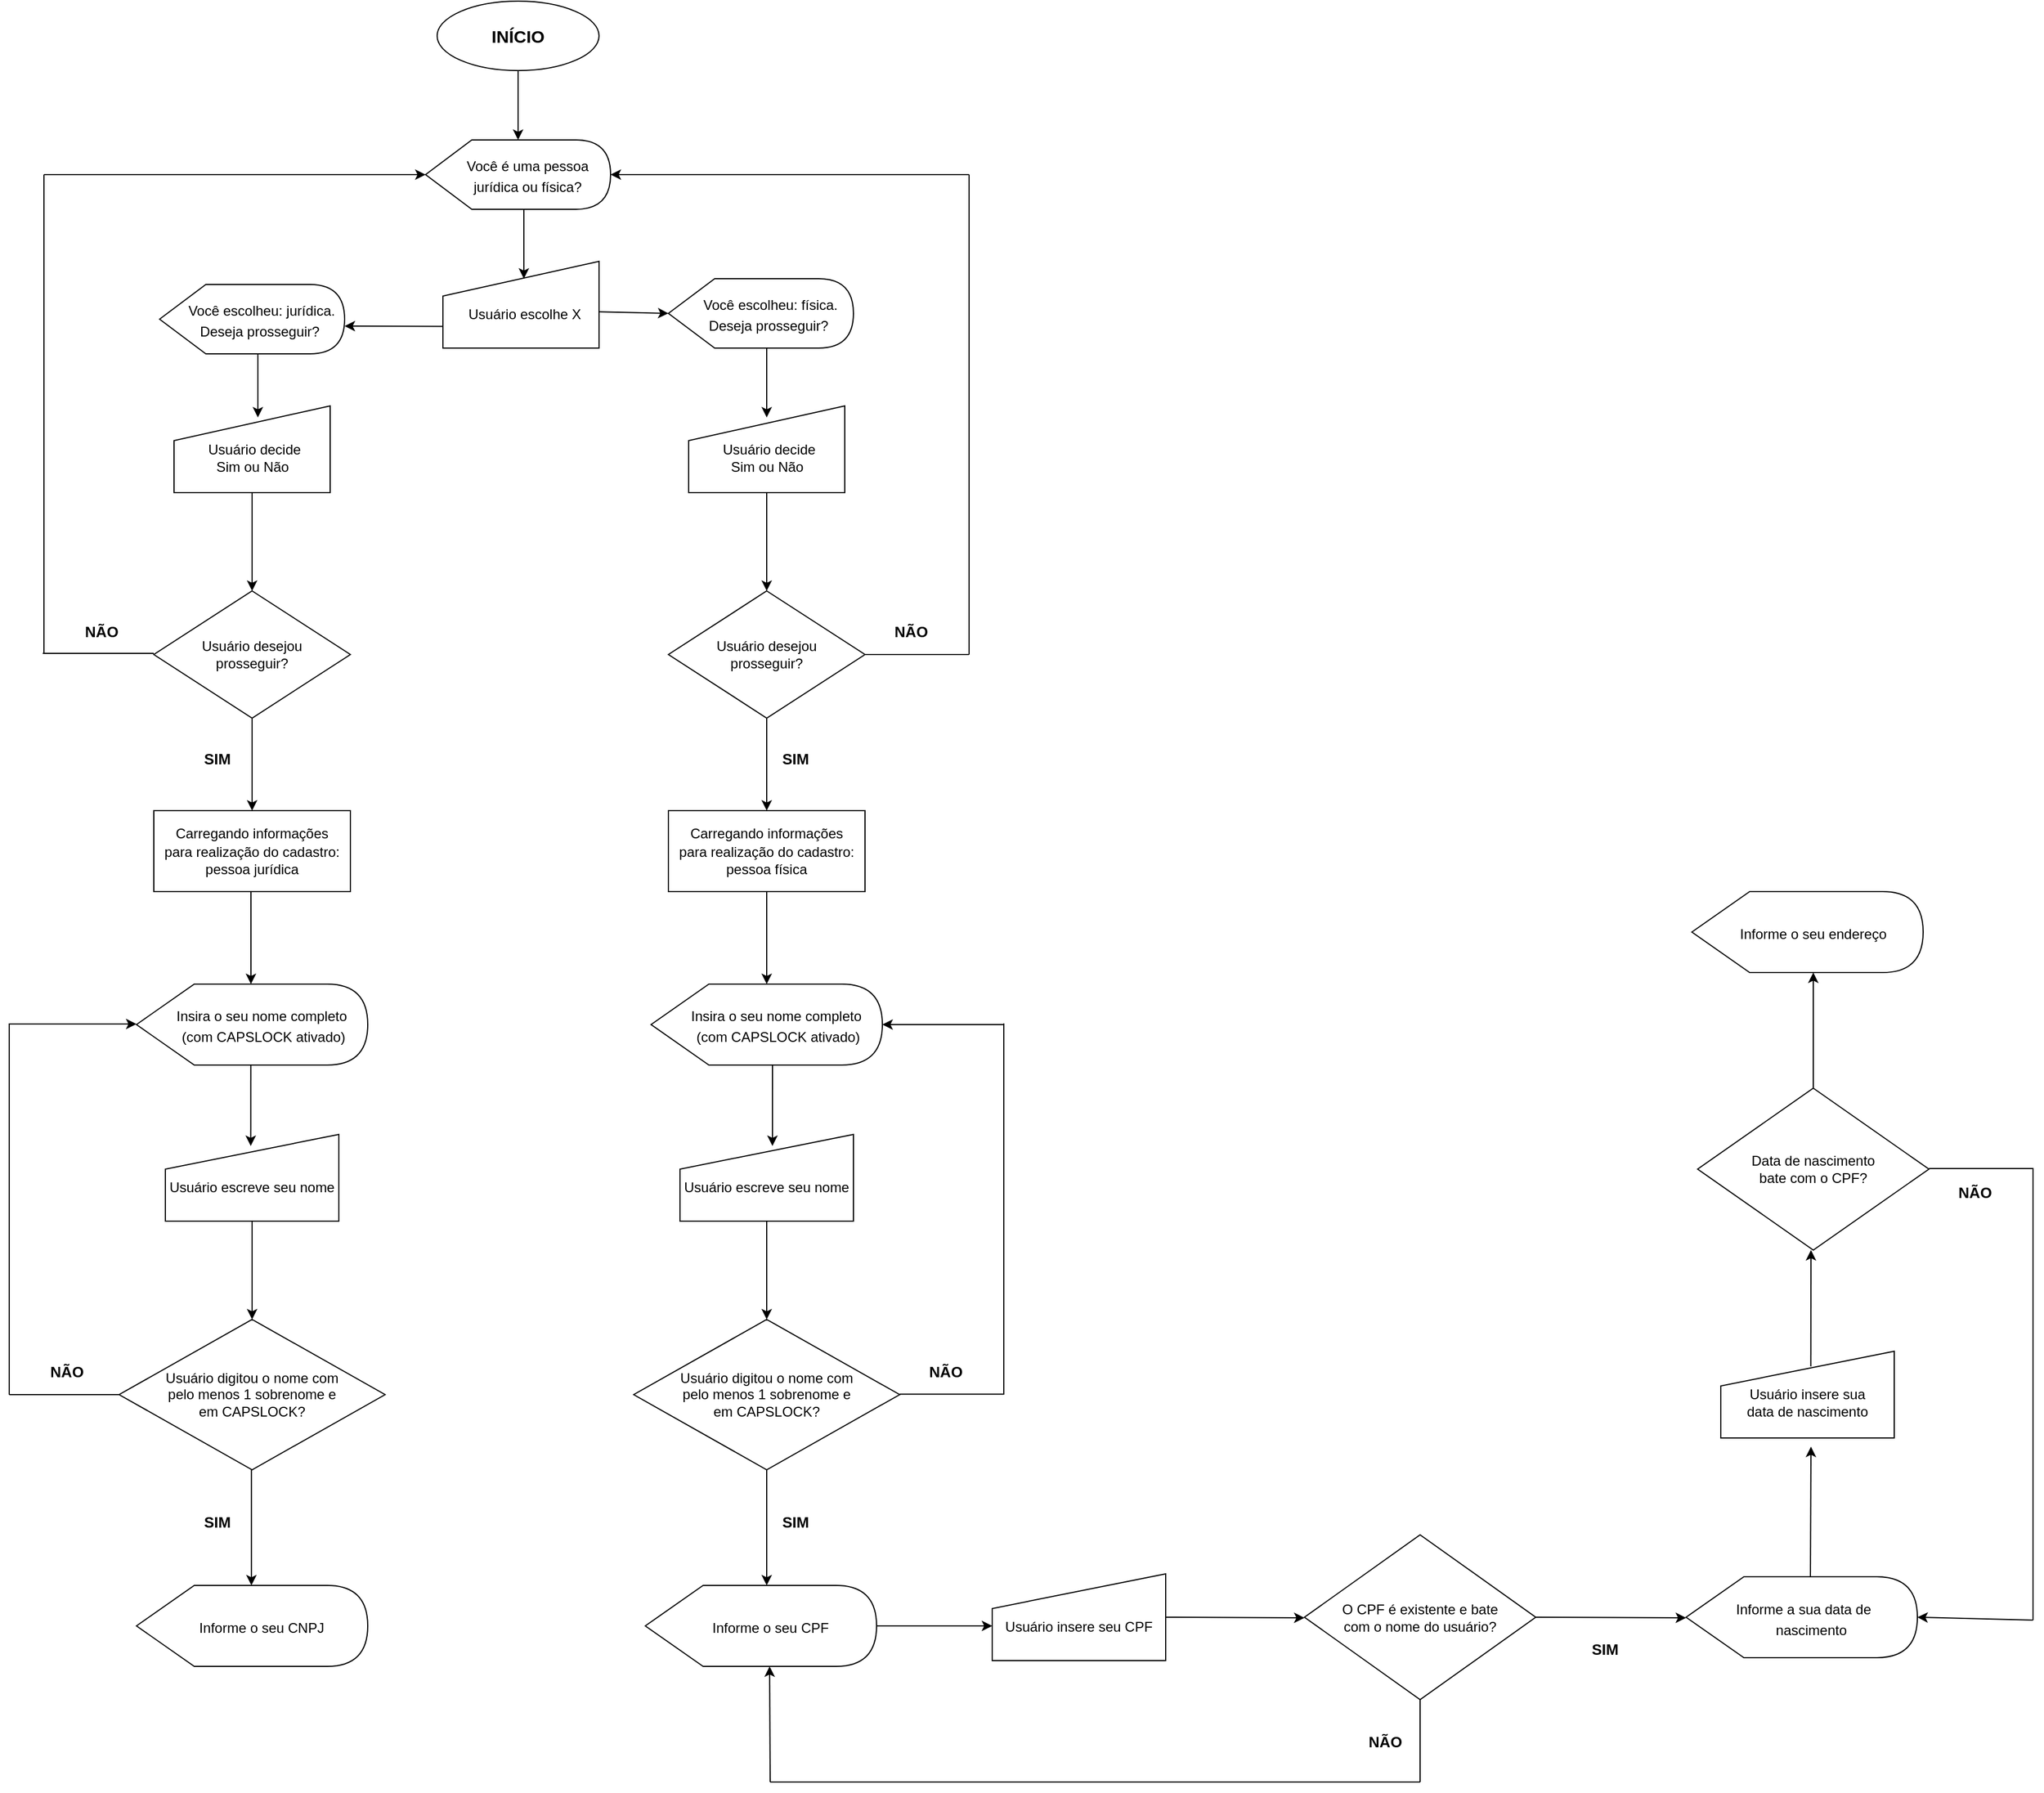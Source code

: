 <mxfile version="15.6.5" type="github">
  <diagram id="XkIb_j8xa0R7AFq2mam2" name="Page-1">
    <mxGraphModel dx="1904" dy="608" grid="1" gridSize="10" guides="1" tooltips="1" connect="1" arrows="1" fold="1" page="1" pageScale="1" pageWidth="827" pageHeight="1169" math="0" shadow="0">
      <root>
        <mxCell id="0" />
        <mxCell id="1" parent="0" />
        <mxCell id="r3lV4X0_ZvpxeNuVSfYO-1" value="&lt;font style=&quot;font-size: 15px&quot;&gt;&lt;b&gt;INÍCIO&lt;/b&gt;&lt;/font&gt;" style="ellipse;whiteSpace=wrap;html=1;fillColor=default;strokeColor=default;fontColor=default;" parent="1" vertex="1">
          <mxGeometry x="280" y="280" width="140" height="60" as="geometry" />
        </mxCell>
        <mxCell id="r3lV4X0_ZvpxeNuVSfYO-2" value="" style="endArrow=classic;html=1;rounded=0;fontSize=15;fontColor=default;exitX=0.5;exitY=1;exitDx=0;exitDy=0;strokeColor=default;labelBackgroundColor=default;" parent="1" source="r3lV4X0_ZvpxeNuVSfYO-1" edge="1">
          <mxGeometry width="50" height="50" relative="1" as="geometry">
            <mxPoint x="370" y="470" as="sourcePoint" />
            <mxPoint x="350" y="400" as="targetPoint" />
          </mxGeometry>
        </mxCell>
        <mxCell id="r3lV4X0_ZvpxeNuVSfYO-3" value="&lt;font style=&quot;font-size: 12px&quot;&gt;&amp;nbsp; &amp;nbsp; &amp;nbsp;Você é uma pessoa&lt;br&gt;&amp;nbsp; &amp;nbsp; &amp;nbsp;jurídica ou física?&lt;/font&gt;" style="shape=display;whiteSpace=wrap;html=1;fontSize=15;fontColor=default;strokeColor=default;fillColor=default;" parent="1" vertex="1">
          <mxGeometry x="270" y="400" width="160" height="60" as="geometry" />
        </mxCell>
        <mxCell id="r3lV4X0_ZvpxeNuVSfYO-4" value="" style="endArrow=classic;html=1;rounded=0;fontSize=15;fontColor=default;exitX=0;exitY=0;exitDx=85;exitDy=60;strokeColor=default;labelBackgroundColor=default;exitPerimeter=0;" parent="1" source="r3lV4X0_ZvpxeNuVSfYO-3" edge="1">
          <mxGeometry width="50" height="50" relative="1" as="geometry">
            <mxPoint x="360" y="350" as="sourcePoint" />
            <mxPoint x="355" y="520" as="targetPoint" />
          </mxGeometry>
        </mxCell>
        <mxCell id="r3lV4X0_ZvpxeNuVSfYO-5" value="&lt;br&gt;&amp;nbsp; Usuário escolhe X" style="shape=manualInput;whiteSpace=wrap;html=1;fontSize=12;fontColor=default;strokeColor=default;fillColor=default;" parent="1" vertex="1">
          <mxGeometry x="285" y="505" width="135" height="75" as="geometry" />
        </mxCell>
        <mxCell id="r3lV4X0_ZvpxeNuVSfYO-6" value="" style="endArrow=classic;html=1;rounded=0;labelBackgroundColor=default;fontSize=12;fontColor=default;strokeColor=default;exitX=1.001;exitY=0.582;exitDx=0;exitDy=0;exitPerimeter=0;" parent="1" source="r3lV4X0_ZvpxeNuVSfYO-5" edge="1">
          <mxGeometry width="50" height="50" relative="1" as="geometry">
            <mxPoint x="380" y="600" as="sourcePoint" />
            <mxPoint x="480" y="550" as="targetPoint" />
          </mxGeometry>
        </mxCell>
        <mxCell id="4LxbDe4i36ap6z6qhfDH-1" value="&lt;font style=&quot;font-size: 12px&quot;&gt;&amp;nbsp; &amp;nbsp; &amp;nbsp;Você escolheu: física.&lt;br&gt;&amp;nbsp; &amp;nbsp; Deseja prosseguir?&lt;/font&gt;" style="shape=display;whiteSpace=wrap;html=1;fontSize=15;fontColor=default;strokeColor=default;fillColor=default;" parent="1" vertex="1">
          <mxGeometry x="480" y="520" width="160" height="60" as="geometry" />
        </mxCell>
        <mxCell id="4LxbDe4i36ap6z6qhfDH-3" value="" style="endArrow=classic;html=1;rounded=0;labelBackgroundColor=default;fontSize=12;fontColor=default;strokeColor=default;exitX=0;exitY=0;exitDx=85;exitDy=60;exitPerimeter=0;" parent="1" source="4LxbDe4i36ap6z6qhfDH-1" edge="1">
          <mxGeometry width="50" height="50" relative="1" as="geometry">
            <mxPoint x="390" y="760" as="sourcePoint" />
            <mxPoint x="565" y="640" as="targetPoint" />
          </mxGeometry>
        </mxCell>
        <mxCell id="4LxbDe4i36ap6z6qhfDH-4" value="Usuário desejou&lt;br&gt;prosseguir?" style="rhombus;whiteSpace=wrap;html=1;fontSize=12;fontColor=default;strokeColor=default;fillColor=default;" parent="1" vertex="1">
          <mxGeometry x="480" y="790" width="170" height="110" as="geometry" />
        </mxCell>
        <mxCell id="4LxbDe4i36ap6z6qhfDH-8" value="" style="endArrow=none;html=1;rounded=0;labelBackgroundColor=default;fontSize=12;fontColor=default;strokeColor=default;" parent="1" edge="1">
          <mxGeometry width="50" height="50" relative="1" as="geometry">
            <mxPoint x="740" y="845" as="sourcePoint" />
            <mxPoint x="740" y="430" as="targetPoint" />
          </mxGeometry>
        </mxCell>
        <mxCell id="4LxbDe4i36ap6z6qhfDH-9" value="" style="endArrow=classic;html=1;rounded=0;labelBackgroundColor=default;fontSize=12;fontColor=default;strokeColor=default;entryX=1;entryY=0.5;entryDx=0;entryDy=0;entryPerimeter=0;" parent="1" target="r3lV4X0_ZvpxeNuVSfYO-3" edge="1">
          <mxGeometry width="50" height="50" relative="1" as="geometry">
            <mxPoint x="740" y="430" as="sourcePoint" />
            <mxPoint x="640" y="660" as="targetPoint" />
          </mxGeometry>
        </mxCell>
        <mxCell id="4LxbDe4i36ap6z6qhfDH-10" value="&lt;b&gt;&lt;font style=&quot;font-size: 13px&quot;&gt;NÃO&lt;/font&gt;&lt;/b&gt;" style="text;html=1;strokeColor=none;fillColor=none;align=center;verticalAlign=middle;whiteSpace=wrap;rounded=0;fontSize=12;fontColor=default;" parent="1" vertex="1">
          <mxGeometry x="660" y="800" width="60" height="50" as="geometry" />
        </mxCell>
        <mxCell id="4LxbDe4i36ap6z6qhfDH-12" value="&lt;b&gt;&lt;font style=&quot;font-size: 13px&quot;&gt;SIM&lt;/font&gt;&lt;/b&gt;" style="text;html=1;strokeColor=none;fillColor=none;align=center;verticalAlign=middle;whiteSpace=wrap;rounded=0;fontSize=12;fontColor=default;" parent="1" vertex="1">
          <mxGeometry x="560" y="910" width="60" height="50" as="geometry" />
        </mxCell>
        <mxCell id="4LxbDe4i36ap6z6qhfDH-13" value="&lt;font style=&quot;font-size: 12px&quot;&gt;Carregando informações&lt;br&gt;para realização do cadastro:&lt;br&gt;pessoa física&lt;/font&gt;" style="rounded=0;whiteSpace=wrap;html=1;fontSize=13;fontColor=default;strokeColor=default;fillColor=default;" parent="1" vertex="1">
          <mxGeometry x="480" y="980" width="170" height="70" as="geometry" />
        </mxCell>
        <mxCell id="4LxbDe4i36ap6z6qhfDH-15" value="&lt;span style=&quot;font-size: 12px&quot;&gt;&amp;nbsp; &amp;nbsp; &amp;nbsp;Insira o seu nome completo &lt;br&gt;&amp;nbsp; &amp;nbsp; &amp;nbsp; (com CAPSLOCK ativado)&lt;br&gt;&lt;/span&gt;" style="shape=display;whiteSpace=wrap;html=1;fontSize=15;fontColor=default;strokeColor=default;fillColor=default;" parent="1" vertex="1">
          <mxGeometry x="465" y="1130" width="200" height="70" as="geometry" />
        </mxCell>
        <mxCell id="4LxbDe4i36ap6z6qhfDH-17" value="&lt;br&gt;Usuário escreve seu nome" style="shape=manualInput;whiteSpace=wrap;html=1;fontSize=12;fontColor=default;strokeColor=default;fillColor=default;" parent="1" vertex="1">
          <mxGeometry x="490" y="1260" width="150" height="75" as="geometry" />
        </mxCell>
        <mxCell id="4LxbDe4i36ap6z6qhfDH-20" value="Usuário digitou o nome com&lt;br&gt;pelo menos 1 sobrenome e&lt;br&gt;em CAPSLOCK?" style="rhombus;whiteSpace=wrap;html=1;fontSize=12;fontColor=default;strokeColor=default;fillColor=default;" parent="1" vertex="1">
          <mxGeometry x="450" y="1420" width="230" height="130" as="geometry" />
        </mxCell>
        <mxCell id="4LxbDe4i36ap6z6qhfDH-21" value="&lt;br&gt;&amp;nbsp; Usuário decide&amp;nbsp;&lt;br&gt;Sim ou Não" style="shape=manualInput;whiteSpace=wrap;html=1;fontSize=12;fontColor=default;strokeColor=default;fillColor=default;" parent="1" vertex="1">
          <mxGeometry x="497.5" y="630" width="135" height="75" as="geometry" />
        </mxCell>
        <mxCell id="4LxbDe4i36ap6z6qhfDH-22" value="" style="endArrow=classic;html=1;rounded=0;labelBackgroundColor=default;fontSize=12;fontColor=default;strokeColor=default;exitX=0.5;exitY=1;exitDx=0;exitDy=0;" parent="1" source="4LxbDe4i36ap6z6qhfDH-21" edge="1">
          <mxGeometry width="50" height="50" relative="1" as="geometry">
            <mxPoint x="470" y="770" as="sourcePoint" />
            <mxPoint x="565" y="790" as="targetPoint" />
          </mxGeometry>
        </mxCell>
        <mxCell id="4LxbDe4i36ap6z6qhfDH-23" value="" style="endArrow=none;html=1;rounded=0;labelBackgroundColor=default;fontSize=12;fontColor=default;strokeColor=default;entryX=1;entryY=0.5;entryDx=0;entryDy=0;" parent="1" target="4LxbDe4i36ap6z6qhfDH-4" edge="1">
          <mxGeometry width="50" height="50" relative="1" as="geometry">
            <mxPoint x="740" y="845" as="sourcePoint" />
            <mxPoint x="520" y="810" as="targetPoint" />
          </mxGeometry>
        </mxCell>
        <mxCell id="4LxbDe4i36ap6z6qhfDH-24" value="" style="endArrow=classic;html=1;rounded=0;labelBackgroundColor=default;fontSize=12;fontColor=default;strokeColor=default;exitX=0.5;exitY=1;exitDx=0;exitDy=0;" parent="1" source="4LxbDe4i36ap6z6qhfDH-4" edge="1">
          <mxGeometry width="50" height="50" relative="1" as="geometry">
            <mxPoint x="520" y="1020" as="sourcePoint" />
            <mxPoint x="565" y="980" as="targetPoint" />
          </mxGeometry>
        </mxCell>
        <mxCell id="4LxbDe4i36ap6z6qhfDH-25" value="" style="endArrow=classic;html=1;rounded=0;labelBackgroundColor=default;fontSize=12;fontColor=default;strokeColor=default;exitX=0.5;exitY=1;exitDx=0;exitDy=0;" parent="1" source="4LxbDe4i36ap6z6qhfDH-13" edge="1">
          <mxGeometry width="50" height="50" relative="1" as="geometry">
            <mxPoint x="520" y="1270" as="sourcePoint" />
            <mxPoint x="565" y="1130" as="targetPoint" />
          </mxGeometry>
        </mxCell>
        <mxCell id="4LxbDe4i36ap6z6qhfDH-27" value="" style="endArrow=classic;html=1;rounded=0;labelBackgroundColor=default;fontSize=12;fontColor=default;strokeColor=default;entryX=0.533;entryY=0.133;entryDx=0;entryDy=0;entryPerimeter=0;" parent="1" target="4LxbDe4i36ap6z6qhfDH-17" edge="1">
          <mxGeometry width="50" height="50" relative="1" as="geometry">
            <mxPoint x="570" y="1200" as="sourcePoint" />
            <mxPoint x="570" y="1220" as="targetPoint" />
          </mxGeometry>
        </mxCell>
        <mxCell id="4LxbDe4i36ap6z6qhfDH-28" value="" style="endArrow=classic;html=1;rounded=0;labelBackgroundColor=default;fontSize=12;fontColor=default;strokeColor=default;exitX=0.5;exitY=1;exitDx=0;exitDy=0;entryX=0.5;entryY=0;entryDx=0;entryDy=0;" parent="1" source="4LxbDe4i36ap6z6qhfDH-17" target="4LxbDe4i36ap6z6qhfDH-20" edge="1">
          <mxGeometry width="50" height="50" relative="1" as="geometry">
            <mxPoint x="520" y="1350" as="sourcePoint" />
            <mxPoint x="570" y="1300" as="targetPoint" />
          </mxGeometry>
        </mxCell>
        <mxCell id="4LxbDe4i36ap6z6qhfDH-29" value="" style="endArrow=none;html=1;rounded=0;labelBackgroundColor=default;fontSize=12;fontColor=default;strokeColor=default;entryX=1;entryY=0.5;entryDx=0;entryDy=0;" parent="1" edge="1">
          <mxGeometry width="50" height="50" relative="1" as="geometry">
            <mxPoint x="770" y="1484.58" as="sourcePoint" />
            <mxPoint x="680" y="1484.58" as="targetPoint" />
          </mxGeometry>
        </mxCell>
        <mxCell id="4LxbDe4i36ap6z6qhfDH-30" value="" style="endArrow=none;html=1;rounded=0;labelBackgroundColor=default;fontSize=12;fontColor=default;strokeColor=default;" parent="1" edge="1">
          <mxGeometry width="50" height="50" relative="1" as="geometry">
            <mxPoint x="770" y="1485" as="sourcePoint" />
            <mxPoint x="770" y="1164" as="targetPoint" />
          </mxGeometry>
        </mxCell>
        <mxCell id="4LxbDe4i36ap6z6qhfDH-31" value="" style="endArrow=classic;html=1;rounded=0;labelBackgroundColor=default;fontSize=12;fontColor=default;strokeColor=default;entryX=1;entryY=0.5;entryDx=0;entryDy=0;entryPerimeter=0;" parent="1" target="4LxbDe4i36ap6z6qhfDH-15" edge="1">
          <mxGeometry width="50" height="50" relative="1" as="geometry">
            <mxPoint x="770" y="1165" as="sourcePoint" />
            <mxPoint x="660" y="1200" as="targetPoint" />
          </mxGeometry>
        </mxCell>
        <mxCell id="4LxbDe4i36ap6z6qhfDH-32" value="&lt;b&gt;&lt;font style=&quot;font-size: 13px&quot;&gt;NÃO&lt;/font&gt;&lt;/b&gt;" style="text;html=1;strokeColor=none;fillColor=none;align=center;verticalAlign=middle;whiteSpace=wrap;rounded=0;fontSize=12;fontColor=default;" parent="1" vertex="1">
          <mxGeometry x="690" y="1440" width="60" height="50" as="geometry" />
        </mxCell>
        <mxCell id="4LxbDe4i36ap6z6qhfDH-35" value="" style="endArrow=classic;html=1;rounded=0;labelBackgroundColor=default;fontSize=12;fontColor=default;strokeColor=default;exitX=0.5;exitY=1;exitDx=0;exitDy=0;" parent="1" source="4LxbDe4i36ap6z6qhfDH-20" edge="1">
          <mxGeometry width="50" height="50" relative="1" as="geometry">
            <mxPoint x="580" y="1640" as="sourcePoint" />
            <mxPoint x="565" y="1650" as="targetPoint" />
          </mxGeometry>
        </mxCell>
        <mxCell id="4LxbDe4i36ap6z6qhfDH-36" value="&lt;b&gt;&lt;font style=&quot;font-size: 13px&quot;&gt;SIM&lt;/font&gt;&lt;/b&gt;" style="text;html=1;strokeColor=none;fillColor=none;align=center;verticalAlign=middle;whiteSpace=wrap;rounded=0;fontSize=12;fontColor=default;" parent="1" vertex="1">
          <mxGeometry x="560" y="1570" width="60" height="50" as="geometry" />
        </mxCell>
        <mxCell id="Q27JF3JxCt5SvReetzhR-1" value="" style="endArrow=classic;html=1;rounded=0;strokeColor=default;labelBackgroundColor=default;fontColor=default;exitX=0;exitY=0.75;exitDx=0;exitDy=0;" parent="1" source="r3lV4X0_ZvpxeNuVSfYO-5" edge="1">
          <mxGeometry width="50" height="50" relative="1" as="geometry">
            <mxPoint x="270" y="660" as="sourcePoint" />
            <mxPoint x="200" y="561" as="targetPoint" />
          </mxGeometry>
        </mxCell>
        <mxCell id="Q27JF3JxCt5SvReetzhR-2" value="&lt;font style=&quot;font-size: 12px&quot;&gt;&amp;nbsp; &amp;nbsp; &amp;nbsp;Você escolheu: jurídica.&lt;br&gt;&amp;nbsp; &amp;nbsp; Deseja prosseguir?&lt;/font&gt;" style="shape=display;whiteSpace=wrap;html=1;fontSize=15;fontColor=default;strokeColor=default;fillColor=default;" parent="1" vertex="1">
          <mxGeometry x="40" y="525" width="160" height="60" as="geometry" />
        </mxCell>
        <mxCell id="Q27JF3JxCt5SvReetzhR-3" value="" style="endArrow=classic;html=1;rounded=0;labelBackgroundColor=default;fontColor=default;strokeColor=default;exitX=0;exitY=0;exitDx=85;exitDy=60;exitPerimeter=0;" parent="1" source="Q27JF3JxCt5SvReetzhR-2" edge="1">
          <mxGeometry width="50" height="50" relative="1" as="geometry">
            <mxPoint x="190" y="740" as="sourcePoint" />
            <mxPoint x="125" y="640" as="targetPoint" />
          </mxGeometry>
        </mxCell>
        <mxCell id="Q27JF3JxCt5SvReetzhR-4" value="&lt;br&gt;&amp;nbsp; Usuário decide&amp;nbsp;&lt;br&gt;Sim ou Não" style="shape=manualInput;whiteSpace=wrap;html=1;fontSize=12;fontColor=default;strokeColor=default;fillColor=default;" parent="1" vertex="1">
          <mxGeometry x="52.5" y="630" width="135" height="75" as="geometry" />
        </mxCell>
        <mxCell id="Q27JF3JxCt5SvReetzhR-5" value="" style="endArrow=classic;html=1;rounded=0;labelBackgroundColor=default;fontColor=default;strokeColor=default;exitX=0.5;exitY=1;exitDx=0;exitDy=0;" parent="1" source="Q27JF3JxCt5SvReetzhR-4" edge="1">
          <mxGeometry width="50" height="50" relative="1" as="geometry">
            <mxPoint x="210" y="840" as="sourcePoint" />
            <mxPoint x="120" y="790" as="targetPoint" />
          </mxGeometry>
        </mxCell>
        <mxCell id="Q27JF3JxCt5SvReetzhR-6" value="Usuário desejou&lt;br&gt;prosseguir?" style="rhombus;whiteSpace=wrap;html=1;fontSize=12;fontColor=default;strokeColor=default;fillColor=default;" parent="1" vertex="1">
          <mxGeometry x="35" y="790" width="170" height="110" as="geometry" />
        </mxCell>
        <mxCell id="Q27JF3JxCt5SvReetzhR-7" value="" style="endArrow=none;html=1;rounded=0;labelBackgroundColor=default;fontSize=12;fontColor=default;strokeColor=default;entryX=1;entryY=0.5;entryDx=0;entryDy=0;" parent="1" edge="1">
          <mxGeometry width="50" height="50" relative="1" as="geometry">
            <mxPoint x="35" y="844" as="sourcePoint" />
            <mxPoint x="-61" y="844" as="targetPoint" />
          </mxGeometry>
        </mxCell>
        <mxCell id="Q27JF3JxCt5SvReetzhR-8" value="" style="endArrow=none;html=1;rounded=0;labelBackgroundColor=default;fontSize=12;fontColor=default;strokeColor=default;" parent="1" edge="1">
          <mxGeometry width="50" height="50" relative="1" as="geometry">
            <mxPoint x="-60" y="844" as="sourcePoint" />
            <mxPoint x="-60" y="430" as="targetPoint" />
          </mxGeometry>
        </mxCell>
        <mxCell id="Q27JF3JxCt5SvReetzhR-9" value="" style="endArrow=classic;html=1;rounded=0;labelBackgroundColor=default;fontSize=12;fontColor=default;strokeColor=default;entryX=0;entryY=0.5;entryDx=0;entryDy=0;entryPerimeter=0;" parent="1" target="r3lV4X0_ZvpxeNuVSfYO-3" edge="1">
          <mxGeometry width="50" height="50" relative="1" as="geometry">
            <mxPoint x="-60" y="430" as="sourcePoint" />
            <mxPoint x="-370" y="430" as="targetPoint" />
          </mxGeometry>
        </mxCell>
        <mxCell id="Q27JF3JxCt5SvReetzhR-10" value="&lt;b&gt;&lt;font style=&quot;font-size: 13px&quot;&gt;NÃO&lt;/font&gt;&lt;/b&gt;" style="text;html=1;strokeColor=none;fillColor=none;align=center;verticalAlign=middle;whiteSpace=wrap;rounded=0;fontSize=12;fontColor=default;" parent="1" vertex="1">
          <mxGeometry x="-40" y="800" width="60" height="50" as="geometry" />
        </mxCell>
        <mxCell id="Q27JF3JxCt5SvReetzhR-11" value="&lt;font style=&quot;font-size: 12px&quot;&gt;Carregando informações&lt;br&gt;para realização do cadastro:&lt;br&gt;pessoa jurídica&lt;/font&gt;" style="rounded=0;whiteSpace=wrap;html=1;fontSize=13;fontColor=default;strokeColor=default;fillColor=default;" parent="1" vertex="1">
          <mxGeometry x="35" y="980" width="170" height="70" as="geometry" />
        </mxCell>
        <mxCell id="Q27JF3JxCt5SvReetzhR-12" value="&lt;b&gt;&lt;font style=&quot;font-size: 13px&quot;&gt;SIM&lt;/font&gt;&lt;/b&gt;" style="text;html=1;strokeColor=none;fillColor=none;align=center;verticalAlign=middle;whiteSpace=wrap;rounded=0;fontSize=12;fontColor=default;" parent="1" vertex="1">
          <mxGeometry x="60" y="910" width="60" height="50" as="geometry" />
        </mxCell>
        <mxCell id="Q27JF3JxCt5SvReetzhR-13" value="" style="endArrow=classic;html=1;rounded=0;labelBackgroundColor=default;fontColor=default;strokeColor=default;exitX=0.5;exitY=1;exitDx=0;exitDy=0;entryX=0.5;entryY=0;entryDx=0;entryDy=0;" parent="1" source="Q27JF3JxCt5SvReetzhR-6" target="Q27JF3JxCt5SvReetzhR-11" edge="1">
          <mxGeometry width="50" height="50" relative="1" as="geometry">
            <mxPoint x="300" y="1080" as="sourcePoint" />
            <mxPoint x="350" y="1030" as="targetPoint" />
          </mxGeometry>
        </mxCell>
        <mxCell id="Q27JF3JxCt5SvReetzhR-14" value="" style="endArrow=classic;html=1;rounded=0;labelBackgroundColor=default;fontSize=12;fontColor=default;strokeColor=default;exitX=0.5;exitY=1;exitDx=0;exitDy=0;" parent="1" edge="1">
          <mxGeometry width="50" height="50" relative="1" as="geometry">
            <mxPoint x="119" y="1050" as="sourcePoint" />
            <mxPoint x="119" y="1130" as="targetPoint" />
          </mxGeometry>
        </mxCell>
        <mxCell id="Q27JF3JxCt5SvReetzhR-15" value="&lt;span style=&quot;font-size: 12px&quot;&gt;&amp;nbsp; &amp;nbsp; &amp;nbsp;Insira o seu nome completo &lt;br&gt;&amp;nbsp; &amp;nbsp; &amp;nbsp; (com CAPSLOCK ativado)&lt;br&gt;&lt;/span&gt;" style="shape=display;whiteSpace=wrap;html=1;fontSize=15;fontColor=default;strokeColor=default;fillColor=default;" parent="1" vertex="1">
          <mxGeometry x="20" y="1130" width="200" height="70" as="geometry" />
        </mxCell>
        <mxCell id="Q27JF3JxCt5SvReetzhR-16" value="" style="endArrow=classic;html=1;rounded=0;labelBackgroundColor=default;fontSize=12;fontColor=default;strokeColor=default;entryX=0.533;entryY=0.133;entryDx=0;entryDy=0;entryPerimeter=0;" parent="1" edge="1">
          <mxGeometry width="50" height="50" relative="1" as="geometry">
            <mxPoint x="118.87" y="1200" as="sourcePoint" />
            <mxPoint x="118.82" y="1269.975" as="targetPoint" />
          </mxGeometry>
        </mxCell>
        <mxCell id="Q27JF3JxCt5SvReetzhR-17" value="&lt;br&gt;Usuário escreve seu nome" style="shape=manualInput;whiteSpace=wrap;html=1;fontSize=12;fontColor=default;strokeColor=default;fillColor=default;" parent="1" vertex="1">
          <mxGeometry x="45" y="1260" width="150" height="75" as="geometry" />
        </mxCell>
        <mxCell id="Q27JF3JxCt5SvReetzhR-18" value="" style="endArrow=classic;html=1;rounded=0;labelBackgroundColor=default;fontSize=12;fontColor=default;strokeColor=default;exitX=0.5;exitY=1;exitDx=0;exitDy=0;entryX=0.5;entryY=0;entryDx=0;entryDy=0;" parent="1" edge="1">
          <mxGeometry width="50" height="50" relative="1" as="geometry">
            <mxPoint x="120" y="1335" as="sourcePoint" />
            <mxPoint x="120" y="1420" as="targetPoint" />
          </mxGeometry>
        </mxCell>
        <mxCell id="Q27JF3JxCt5SvReetzhR-19" value="Usuário digitou o nome com&lt;br&gt;pelo menos 1 sobrenome e&lt;br&gt;em CAPSLOCK?" style="rhombus;whiteSpace=wrap;html=1;fontSize=12;fontColor=default;strokeColor=default;fillColor=default;" parent="1" vertex="1">
          <mxGeometry x="5" y="1420" width="230" height="130" as="geometry" />
        </mxCell>
        <mxCell id="Q27JF3JxCt5SvReetzhR-20" value="" style="endArrow=none;html=1;rounded=0;labelBackgroundColor=default;fontSize=12;fontColor=default;strokeColor=default;entryX=1;entryY=0.5;entryDx=0;entryDy=0;" parent="1" edge="1">
          <mxGeometry width="50" height="50" relative="1" as="geometry">
            <mxPoint x="5" y="1485" as="sourcePoint" />
            <mxPoint x="-90" y="1485" as="targetPoint" />
          </mxGeometry>
        </mxCell>
        <mxCell id="Q27JF3JxCt5SvReetzhR-21" value="" style="endArrow=none;html=1;rounded=0;labelBackgroundColor=default;fontSize=12;fontColor=default;strokeColor=default;" parent="1" edge="1">
          <mxGeometry width="50" height="50" relative="1" as="geometry">
            <mxPoint x="-90" y="1485" as="sourcePoint" />
            <mxPoint x="-90" y="1164" as="targetPoint" />
          </mxGeometry>
        </mxCell>
        <mxCell id="Q27JF3JxCt5SvReetzhR-22" value="" style="endArrow=classic;html=1;rounded=0;labelBackgroundColor=default;fontSize=12;fontColor=default;strokeColor=default;entryX=1;entryY=0.5;entryDx=0;entryDy=0;entryPerimeter=0;" parent="1" edge="1">
          <mxGeometry width="50" height="50" relative="1" as="geometry">
            <mxPoint x="-90" y="1164.5" as="sourcePoint" />
            <mxPoint x="20" y="1164.5" as="targetPoint" />
          </mxGeometry>
        </mxCell>
        <mxCell id="Q27JF3JxCt5SvReetzhR-23" value="&lt;b&gt;&lt;font style=&quot;font-size: 13px&quot;&gt;NÃO&lt;/font&gt;&lt;/b&gt;" style="text;html=1;strokeColor=none;fillColor=none;align=center;verticalAlign=middle;whiteSpace=wrap;rounded=0;fontSize=12;fontColor=default;" parent="1" vertex="1">
          <mxGeometry x="-70" y="1440" width="60" height="50" as="geometry" />
        </mxCell>
        <mxCell id="Q27JF3JxCt5SvReetzhR-24" value="&lt;span style=&quot;font-size: 12px&quot;&gt;&amp;nbsp; &amp;nbsp; &amp;nbsp;Informe o seu CPF&lt;br&gt;&lt;/span&gt;" style="shape=display;whiteSpace=wrap;html=1;fontSize=15;fontColor=default;strokeColor=default;fillColor=default;" parent="1" vertex="1">
          <mxGeometry x="460" y="1650" width="200" height="70" as="geometry" />
        </mxCell>
        <mxCell id="Q27JF3JxCt5SvReetzhR-25" value="" style="endArrow=classic;html=1;rounded=0;labelBackgroundColor=default;fontSize=12;fontColor=default;strokeColor=default;exitX=0.5;exitY=1;exitDx=0;exitDy=0;" parent="1" edge="1">
          <mxGeometry width="50" height="50" relative="1" as="geometry">
            <mxPoint x="119.41" y="1550" as="sourcePoint" />
            <mxPoint x="119.41" y="1650" as="targetPoint" />
          </mxGeometry>
        </mxCell>
        <mxCell id="Q27JF3JxCt5SvReetzhR-26" value="&lt;span style=&quot;font-size: 12px&quot;&gt;&amp;nbsp; &amp;nbsp; &amp;nbsp;Informe o seu CNPJ&lt;br&gt;&lt;/span&gt;" style="shape=display;whiteSpace=wrap;html=1;fontSize=15;fontColor=default;strokeColor=default;fillColor=default;" parent="1" vertex="1">
          <mxGeometry x="20" y="1650" width="200" height="70" as="geometry" />
        </mxCell>
        <mxCell id="Q27JF3JxCt5SvReetzhR-27" value="&lt;b&gt;&lt;font style=&quot;font-size: 13px&quot;&gt;SIM&lt;/font&gt;&lt;/b&gt;" style="text;html=1;strokeColor=none;fillColor=none;align=center;verticalAlign=middle;whiteSpace=wrap;rounded=0;fontSize=12;fontColor=default;" parent="1" vertex="1">
          <mxGeometry x="60" y="1570" width="60" height="50" as="geometry" />
        </mxCell>
        <mxCell id="Q27JF3JxCt5SvReetzhR-28" value="&lt;br&gt;Usuário insere seu CPF" style="shape=manualInput;whiteSpace=wrap;html=1;fontSize=12;fontColor=default;strokeColor=default;fillColor=default;" parent="1" vertex="1">
          <mxGeometry x="760" y="1640" width="150" height="75" as="geometry" />
        </mxCell>
        <mxCell id="Q27JF3JxCt5SvReetzhR-29" value="" style="endArrow=classic;html=1;rounded=0;labelBackgroundColor=default;fontColor=default;strokeColor=default;exitX=1;exitY=0.5;exitDx=0;exitDy=0;exitPerimeter=0;" parent="1" source="Q27JF3JxCt5SvReetzhR-24" edge="1">
          <mxGeometry width="50" height="50" relative="1" as="geometry">
            <mxPoint x="640" y="1640" as="sourcePoint" />
            <mxPoint x="760" y="1685" as="targetPoint" />
          </mxGeometry>
        </mxCell>
        <mxCell id="Q27JF3JxCt5SvReetzhR-30" value="" style="endArrow=classic;html=1;rounded=0;labelBackgroundColor=default;fontColor=default;strokeColor=default;exitX=1;exitY=0.5;exitDx=0;exitDy=0;" parent="1" source="Q27JF3JxCt5SvReetzhR-28" edge="1">
          <mxGeometry width="50" height="50" relative="1" as="geometry">
            <mxPoint x="1030" y="1740" as="sourcePoint" />
            <mxPoint x="1030" y="1678" as="targetPoint" />
          </mxGeometry>
        </mxCell>
        <mxCell id="Q27JF3JxCt5SvReetzhR-31" value="O CPF é existente e bate&lt;br&gt;com o nome do usuário?" style="rhombus;whiteSpace=wrap;html=1;fontSize=12;fontColor=default;strokeColor=default;fillColor=default;" parent="1" vertex="1">
          <mxGeometry x="1030" y="1606.25" width="200" height="142.5" as="geometry" />
        </mxCell>
        <mxCell id="Q27JF3JxCt5SvReetzhR-33" value="" style="endArrow=none;html=1;rounded=0;labelBackgroundColor=default;fontColor=default;strokeColor=default;entryX=0.5;entryY=1;entryDx=0;entryDy=0;" parent="1" target="Q27JF3JxCt5SvReetzhR-31" edge="1">
          <mxGeometry width="50" height="50" relative="1" as="geometry">
            <mxPoint x="1130" y="1820" as="sourcePoint" />
            <mxPoint x="1060" y="1710" as="targetPoint" />
          </mxGeometry>
        </mxCell>
        <mxCell id="Q27JF3JxCt5SvReetzhR-34" value="" style="endArrow=none;html=1;rounded=0;labelBackgroundColor=default;fontColor=default;strokeColor=default;" parent="1" edge="1">
          <mxGeometry width="50" height="50" relative="1" as="geometry">
            <mxPoint x="568" y="1820" as="sourcePoint" />
            <mxPoint x="1130" y="1820" as="targetPoint" />
          </mxGeometry>
        </mxCell>
        <mxCell id="Q27JF3JxCt5SvReetzhR-36" value="" style="endArrow=classic;html=1;rounded=0;labelBackgroundColor=default;fontColor=default;strokeColor=default;entryX=0;entryY=0;entryDx=107.5;entryDy=70;entryPerimeter=0;" parent="1" target="Q27JF3JxCt5SvReetzhR-24" edge="1">
          <mxGeometry width="50" height="50" relative="1" as="geometry">
            <mxPoint x="568" y="1820" as="sourcePoint" />
            <mxPoint x="930" y="1720" as="targetPoint" />
          </mxGeometry>
        </mxCell>
        <mxCell id="Q27JF3JxCt5SvReetzhR-37" value="&lt;b&gt;&lt;font style=&quot;font-size: 13px&quot;&gt;NÃO&lt;/font&gt;&lt;/b&gt;" style="text;html=1;strokeColor=none;fillColor=none;align=center;verticalAlign=middle;whiteSpace=wrap;rounded=0;fontSize=12;fontColor=default;" parent="1" vertex="1">
          <mxGeometry x="1070" y="1760" width="60" height="50" as="geometry" />
        </mxCell>
        <mxCell id="dxC7K1SbkdjEeobntXDX-1" value="" style="endArrow=classic;html=1;rounded=0;exitX=1;exitY=0.5;exitDx=0;exitDy=0;strokeColor=default;labelBackgroundColor=default;fontColor=default;" edge="1" parent="1" source="Q27JF3JxCt5SvReetzhR-31">
          <mxGeometry width="50" height="50" relative="1" as="geometry">
            <mxPoint x="1280" y="1680" as="sourcePoint" />
            <mxPoint x="1360" y="1678" as="targetPoint" />
          </mxGeometry>
        </mxCell>
        <mxCell id="dxC7K1SbkdjEeobntXDX-2" value="&lt;b&gt;&lt;font style=&quot;font-size: 13px&quot;&gt;SIM&lt;/font&gt;&lt;/b&gt;" style="text;html=1;strokeColor=none;fillColor=none;align=center;verticalAlign=middle;whiteSpace=wrap;rounded=0;fontSize=12;fontColor=default;" vertex="1" parent="1">
          <mxGeometry x="1260" y="1680" width="60" height="50" as="geometry" />
        </mxCell>
        <mxCell id="dxC7K1SbkdjEeobntXDX-3" value="&lt;span style=&quot;font-size: 12px&quot;&gt;&amp;nbsp; &amp;nbsp; &amp;nbsp; &amp;nbsp; &amp;nbsp; &amp;nbsp; Informe a sua data de&amp;nbsp; &amp;nbsp; &amp;nbsp; &amp;nbsp; &amp;nbsp; &amp;nbsp; &amp;nbsp; &amp;nbsp; &amp;nbsp;nascimento&lt;br&gt;&lt;/span&gt;" style="shape=display;whiteSpace=wrap;html=1;fontSize=15;fontColor=default;strokeColor=default;fillColor=default;" vertex="1" parent="1">
          <mxGeometry x="1360" y="1642.5" width="200" height="70" as="geometry" />
        </mxCell>
        <mxCell id="dxC7K1SbkdjEeobntXDX-4" value="" style="endArrow=classic;html=1;rounded=0;labelBackgroundColor=default;fontColor=default;strokeColor=default;exitX=0;exitY=0;exitDx=107.5;exitDy=0;exitPerimeter=0;" edge="1" parent="1" source="dxC7K1SbkdjEeobntXDX-3">
          <mxGeometry width="50" height="50" relative="1" as="geometry">
            <mxPoint x="1300" y="1640" as="sourcePoint" />
            <mxPoint x="1468" y="1530" as="targetPoint" />
          </mxGeometry>
        </mxCell>
        <mxCell id="dxC7K1SbkdjEeobntXDX-5" value="&lt;br&gt;Usuário insere sua&lt;br&gt;data de nascimento" style="shape=manualInput;whiteSpace=wrap;html=1;fontSize=12;fontColor=default;strokeColor=default;fillColor=default;" vertex="1" parent="1">
          <mxGeometry x="1390" y="1447.5" width="150" height="75" as="geometry" />
        </mxCell>
        <mxCell id="dxC7K1SbkdjEeobntXDX-6" value="" style="endArrow=classic;html=1;rounded=0;labelBackgroundColor=default;fontColor=default;strokeColor=default;exitX=0.519;exitY=0.175;exitDx=0;exitDy=0;exitPerimeter=0;" edge="1" parent="1" source="dxC7K1SbkdjEeobntXDX-5">
          <mxGeometry width="50" height="50" relative="1" as="geometry">
            <mxPoint x="1280" y="1550" as="sourcePoint" />
            <mxPoint x="1468" y="1360" as="targetPoint" />
          </mxGeometry>
        </mxCell>
        <mxCell id="dxC7K1SbkdjEeobntXDX-7" value="Data de nascimento&lt;br&gt;bate com o CPF?" style="rhombus;whiteSpace=wrap;html=1;fontSize=12;fontColor=default;strokeColor=default;fillColor=default;" vertex="1" parent="1">
          <mxGeometry x="1370" y="1220" width="200" height="140" as="geometry" />
        </mxCell>
        <mxCell id="dxC7K1SbkdjEeobntXDX-8" value="" style="endArrow=none;html=1;rounded=0;labelBackgroundColor=default;fontSize=12;fontColor=default;strokeColor=default;entryX=1;entryY=0.5;entryDx=0;entryDy=0;" edge="1" parent="1">
          <mxGeometry width="50" height="50" relative="1" as="geometry">
            <mxPoint x="1660" y="1289.5" as="sourcePoint" />
            <mxPoint x="1570" y="1289.5" as="targetPoint" />
          </mxGeometry>
        </mxCell>
        <mxCell id="dxC7K1SbkdjEeobntXDX-9" value="" style="endArrow=none;html=1;rounded=0;labelBackgroundColor=default;fontSize=12;fontColor=default;strokeColor=default;" edge="1" parent="1">
          <mxGeometry width="50" height="50" relative="1" as="geometry">
            <mxPoint x="1660" y="1680" as="sourcePoint" />
            <mxPoint x="1660" y="1289" as="targetPoint" />
          </mxGeometry>
        </mxCell>
        <mxCell id="dxC7K1SbkdjEeobntXDX-10" value="" style="endArrow=classic;html=1;rounded=0;labelBackgroundColor=default;fontColor=default;strokeColor=default;entryX=1;entryY=0.5;entryDx=0;entryDy=0;entryPerimeter=0;" edge="1" parent="1" target="dxC7K1SbkdjEeobntXDX-3">
          <mxGeometry width="50" height="50" relative="1" as="geometry">
            <mxPoint x="1660" y="1680" as="sourcePoint" />
            <mxPoint x="1610" y="1620" as="targetPoint" />
          </mxGeometry>
        </mxCell>
        <mxCell id="dxC7K1SbkdjEeobntXDX-12" value="&lt;b&gt;&lt;font style=&quot;font-size: 13px&quot;&gt;NÃO&lt;/font&gt;&lt;/b&gt;" style="text;html=1;strokeColor=none;fillColor=none;align=center;verticalAlign=middle;whiteSpace=wrap;rounded=0;fontSize=12;fontColor=default;" vertex="1" parent="1">
          <mxGeometry x="1580" y="1285" width="60" height="50" as="geometry" />
        </mxCell>
        <mxCell id="dxC7K1SbkdjEeobntXDX-13" value="" style="endArrow=classic;html=1;rounded=0;labelBackgroundColor=default;fontColor=default;strokeColor=default;exitX=0.5;exitY=0;exitDx=0;exitDy=0;" edge="1" parent="1" source="dxC7K1SbkdjEeobntXDX-7">
          <mxGeometry width="50" height="50" relative="1" as="geometry">
            <mxPoint x="1440" y="1400" as="sourcePoint" />
            <mxPoint x="1470" y="1120" as="targetPoint" />
          </mxGeometry>
        </mxCell>
        <mxCell id="dxC7K1SbkdjEeobntXDX-14" value="&lt;span style=&quot;font-size: 12px&quot;&gt;&amp;nbsp; &amp;nbsp;Informe o seu endereço&lt;br&gt;&lt;/span&gt;" style="shape=display;whiteSpace=wrap;html=1;fontSize=15;fontColor=default;strokeColor=default;fillColor=default;" vertex="1" parent="1">
          <mxGeometry x="1365" y="1050" width="200" height="70" as="geometry" />
        </mxCell>
      </root>
    </mxGraphModel>
  </diagram>
</mxfile>
